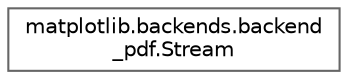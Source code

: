 digraph "Graphical Class Hierarchy"
{
 // LATEX_PDF_SIZE
  bgcolor="transparent";
  edge [fontname=Helvetica,fontsize=10,labelfontname=Helvetica,labelfontsize=10];
  node [fontname=Helvetica,fontsize=10,shape=box,height=0.2,width=0.4];
  rankdir="LR";
  Node0 [id="Node000000",label="matplotlib.backends.backend\l_pdf.Stream",height=0.2,width=0.4,color="grey40", fillcolor="white", style="filled",URL="$d1/d49/classmatplotlib_1_1backends_1_1backend__pdf_1_1Stream.html",tooltip=" "];
}
